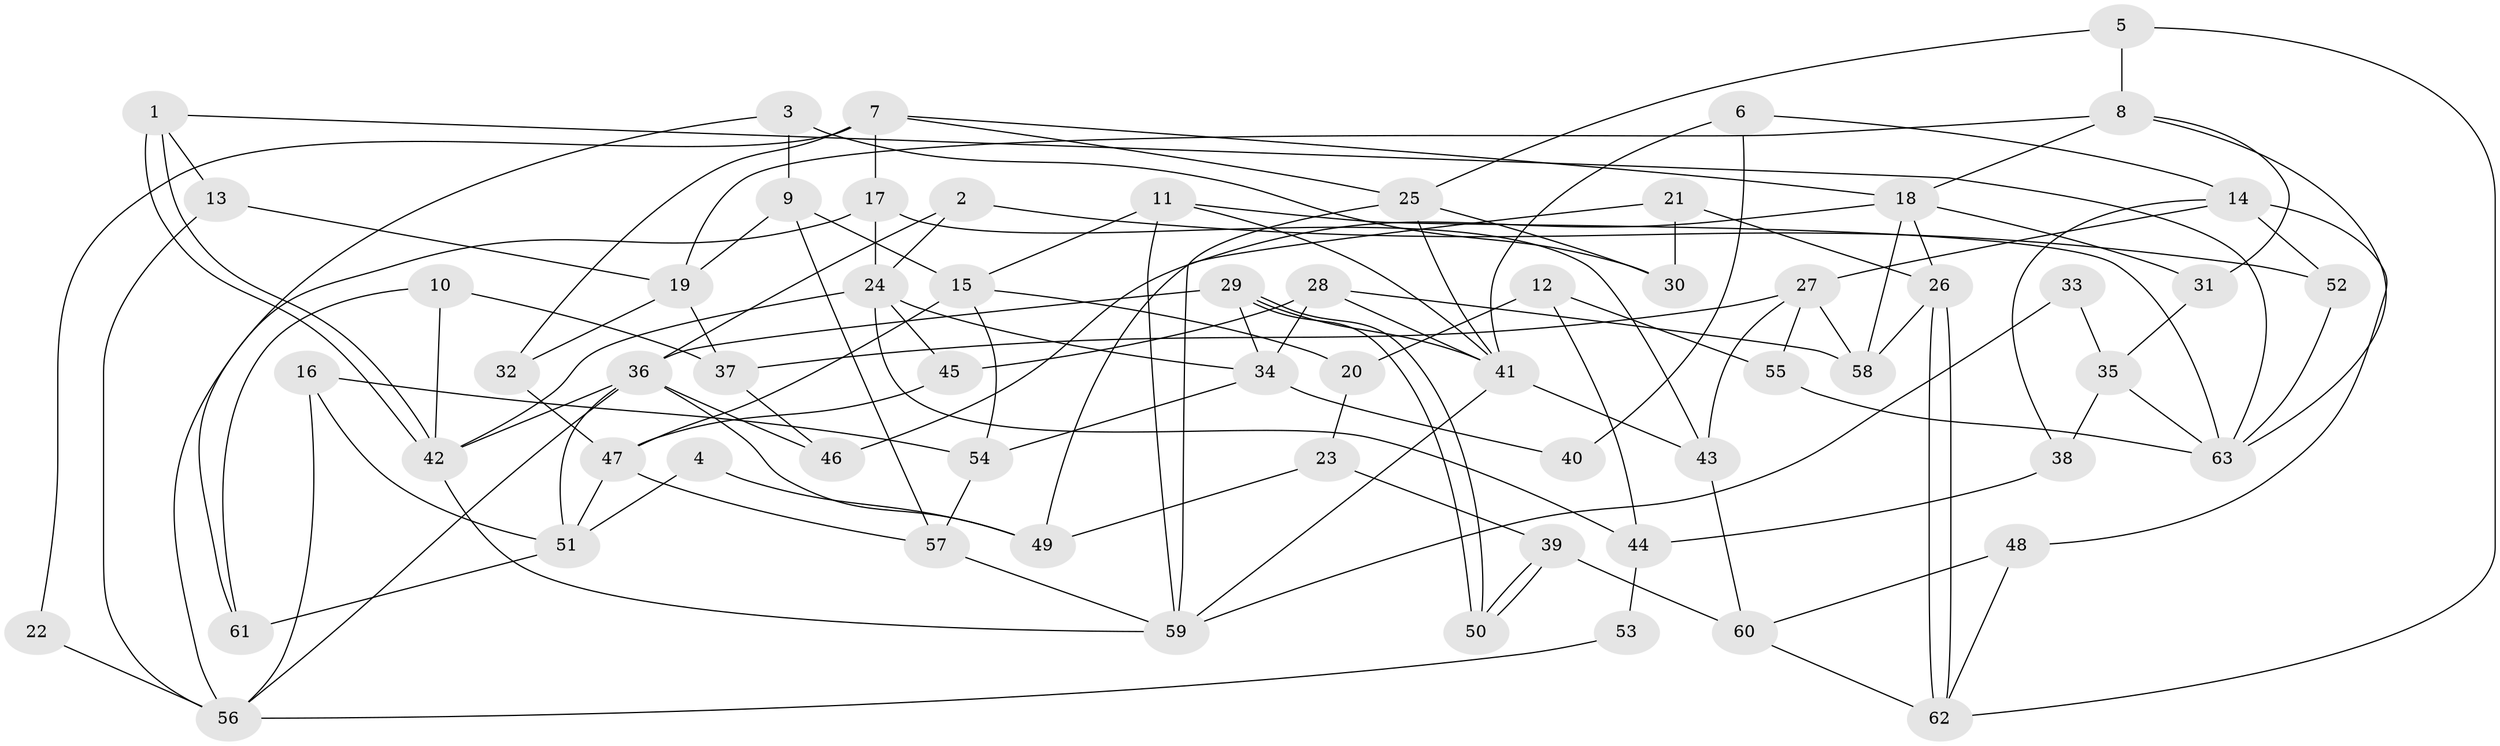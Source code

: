 // coarse degree distribution, {11: 0.022222222222222223, 12: 0.022222222222222223, 6: 0.044444444444444446, 13: 0.022222222222222223, 3: 0.37777777777777777, 4: 0.2, 5: 0.1111111111111111, 2: 0.13333333333333333, 8: 0.022222222222222223, 7: 0.044444444444444446}
// Generated by graph-tools (version 1.1) at 2025/50/03/04/25 22:50:57]
// undirected, 63 vertices, 126 edges
graph export_dot {
  node [color=gray90,style=filled];
  1;
  2;
  3;
  4;
  5;
  6;
  7;
  8;
  9;
  10;
  11;
  12;
  13;
  14;
  15;
  16;
  17;
  18;
  19;
  20;
  21;
  22;
  23;
  24;
  25;
  26;
  27;
  28;
  29;
  30;
  31;
  32;
  33;
  34;
  35;
  36;
  37;
  38;
  39;
  40;
  41;
  42;
  43;
  44;
  45;
  46;
  47;
  48;
  49;
  50;
  51;
  52;
  53;
  54;
  55;
  56;
  57;
  58;
  59;
  60;
  61;
  62;
  63;
  1 -- 13;
  1 -- 42;
  1 -- 42;
  1 -- 63;
  2 -- 24;
  2 -- 36;
  2 -- 52;
  3 -- 61;
  3 -- 30;
  3 -- 9;
  4 -- 51;
  4 -- 49;
  5 -- 8;
  5 -- 25;
  5 -- 62;
  6 -- 14;
  6 -- 41;
  6 -- 40;
  7 -- 32;
  7 -- 25;
  7 -- 17;
  7 -- 18;
  7 -- 22;
  8 -- 18;
  8 -- 19;
  8 -- 31;
  8 -- 63;
  9 -- 15;
  9 -- 19;
  9 -- 57;
  10 -- 37;
  10 -- 42;
  10 -- 61;
  11 -- 41;
  11 -- 63;
  11 -- 15;
  11 -- 59;
  12 -- 55;
  12 -- 44;
  12 -- 20;
  13 -- 56;
  13 -- 19;
  14 -- 52;
  14 -- 27;
  14 -- 38;
  14 -- 48;
  15 -- 54;
  15 -- 20;
  15 -- 47;
  16 -- 51;
  16 -- 56;
  16 -- 54;
  17 -- 43;
  17 -- 24;
  17 -- 56;
  18 -- 26;
  18 -- 31;
  18 -- 46;
  18 -- 58;
  19 -- 37;
  19 -- 32;
  20 -- 23;
  21 -- 49;
  21 -- 26;
  21 -- 30;
  22 -- 56;
  23 -- 39;
  23 -- 49;
  24 -- 42;
  24 -- 34;
  24 -- 44;
  24 -- 45;
  25 -- 59;
  25 -- 41;
  25 -- 30;
  26 -- 62;
  26 -- 62;
  26 -- 58;
  27 -- 43;
  27 -- 58;
  27 -- 37;
  27 -- 55;
  28 -- 34;
  28 -- 45;
  28 -- 41;
  28 -- 58;
  29 -- 34;
  29 -- 50;
  29 -- 50;
  29 -- 36;
  29 -- 41;
  31 -- 35;
  32 -- 47;
  33 -- 35;
  33 -- 59;
  34 -- 54;
  34 -- 40;
  35 -- 63;
  35 -- 38;
  36 -- 42;
  36 -- 46;
  36 -- 49;
  36 -- 51;
  36 -- 56;
  37 -- 46;
  38 -- 44;
  39 -- 60;
  39 -- 50;
  39 -- 50;
  41 -- 43;
  41 -- 59;
  42 -- 59;
  43 -- 60;
  44 -- 53;
  45 -- 47;
  47 -- 57;
  47 -- 51;
  48 -- 62;
  48 -- 60;
  51 -- 61;
  52 -- 63;
  53 -- 56;
  54 -- 57;
  55 -- 63;
  57 -- 59;
  60 -- 62;
}
